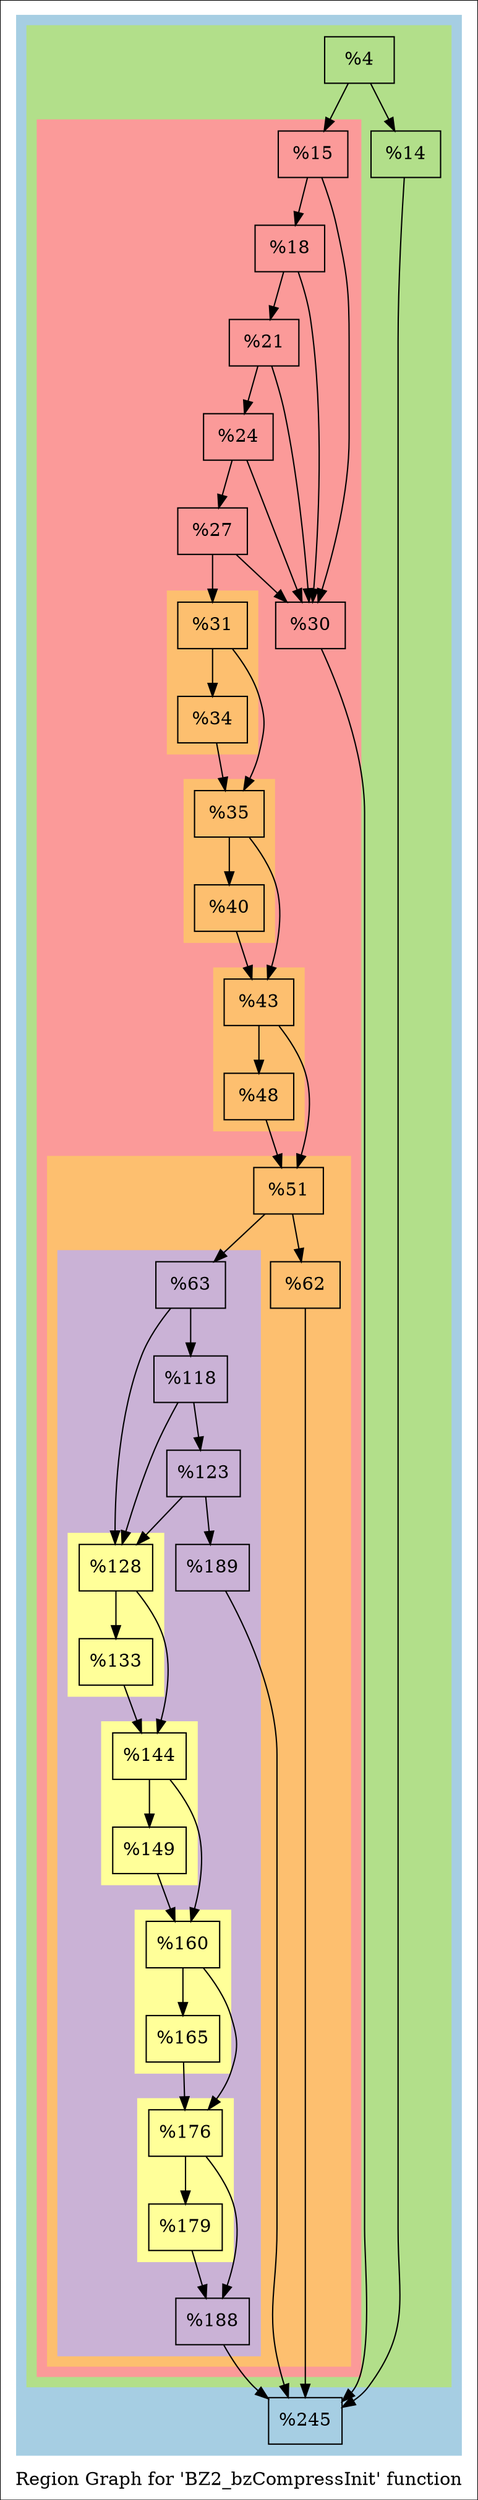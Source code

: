 digraph "Region Graph for 'BZ2_bzCompressInit' function" {
	label="Region Graph for 'BZ2_bzCompressInit' function";

	Node0x1441b60 [shape=record,label="{%4}"];
	Node0x1441b60 -> Node0x111b010;
	Node0x1441b60 -> Node0x1386630;
	Node0x111b010 [shape=record,label="{%15}"];
	Node0x111b010 -> Node0x11f4760;
	Node0x111b010 -> Node0x1446c80;
	Node0x11f4760 [shape=record,label="{%30}"];
	Node0x11f4760 -> Node0x1337a40;
	Node0x1337a40 [shape=record,label="{%245}"];
	Node0x1446c80 [shape=record,label="{%18}"];
	Node0x1446c80 -> Node0x11f4760;
	Node0x1446c80 -> Node0x1449af0;
	Node0x1449af0 [shape=record,label="{%21}"];
	Node0x1449af0 -> Node0x11f4760;
	Node0x1449af0 -> Node0x139cb00;
	Node0x139cb00 [shape=record,label="{%24}"];
	Node0x139cb00 -> Node0x11f4760;
	Node0x139cb00 -> Node0x1340f00;
	Node0x1340f00 [shape=record,label="{%27}"];
	Node0x1340f00 -> Node0x11f4760;
	Node0x1340f00 -> Node0x1104610;
	Node0x1104610 [shape=record,label="{%31}"];
	Node0x1104610 -> Node0x137f7c0;
	Node0x1104610 -> Node0x144a5d0;
	Node0x137f7c0 [shape=record,label="{%34}"];
	Node0x137f7c0 -> Node0x144a5d0;
	Node0x144a5d0 [shape=record,label="{%35}"];
	Node0x144a5d0 -> Node0x1330460;
	Node0x144a5d0 -> Node0x1348ab0;
	Node0x1330460 [shape=record,label="{%40}"];
	Node0x1330460 -> Node0x1348ab0;
	Node0x1348ab0 [shape=record,label="{%43}"];
	Node0x1348ab0 -> Node0x10da1b0;
	Node0x1348ab0 -> Node0x14477e0;
	Node0x10da1b0 [shape=record,label="{%48}"];
	Node0x10da1b0 -> Node0x14477e0;
	Node0x14477e0 [shape=record,label="{%51}"];
	Node0x14477e0 -> Node0x12f1360;
	Node0x14477e0 -> Node0x13f1150;
	Node0x12f1360 [shape=record,label="{%62}"];
	Node0x12f1360 -> Node0x1337a40;
	Node0x13f1150 [shape=record,label="{%63}"];
	Node0x13f1150 -> Node0x144a970;
	Node0x13f1150 -> Node0x1370ac0;
	Node0x144a970 [shape=record,label="{%128}"];
	Node0x144a970 -> Node0x144c780;
	Node0x144a970 -> Node0x12a4a80;
	Node0x144c780 [shape=record,label="{%133}"];
	Node0x144c780 -> Node0x12a4a80;
	Node0x12a4a80 [shape=record,label="{%144}"];
	Node0x12a4a80 -> Node0x137fa60;
	Node0x12a4a80 -> Node0x13cc290;
	Node0x137fa60 [shape=record,label="{%149}"];
	Node0x137fa60 -> Node0x13cc290;
	Node0x13cc290 [shape=record,label="{%160}"];
	Node0x13cc290 -> Node0x143e650;
	Node0x13cc290 -> Node0x13ab6b0;
	Node0x143e650 [shape=record,label="{%165}"];
	Node0x143e650 -> Node0x13ab6b0;
	Node0x13ab6b0 [shape=record,label="{%176}"];
	Node0x13ab6b0 -> Node0x13464a0;
	Node0x13ab6b0 -> Node0x1422ef0;
	Node0x13464a0 [shape=record,label="{%179}"];
	Node0x13464a0 -> Node0x1422ef0;
	Node0x1422ef0 [shape=record,label="{%188}"];
	Node0x1422ef0 -> Node0x1337a40;
	Node0x1370ac0 [shape=record,label="{%118}"];
	Node0x1370ac0 -> Node0x144a970;
	Node0x1370ac0 -> Node0x1438fc0;
	Node0x1438fc0 [shape=record,label="{%123}"];
	Node0x1438fc0 -> Node0x144a970;
	Node0x1438fc0 -> Node0x1447970;
	Node0x1447970 [shape=record,label="{%189}"];
	Node0x1447970 -> Node0x1337a40;
	Node0x1386630 [shape=record,label="{%14}"];
	Node0x1386630 -> Node0x1337a40;
	colorscheme = "paired12"
        subgraph cluster_0x14832d0 {
          label = "";
          style = filled;
          color = 1
          subgraph cluster_0x14565d0 {
            label = "";
            style = filled;
            color = 3
            subgraph cluster_0x1457410 {
              label = "";
              style = filled;
              color = 5
              subgraph cluster_0x1459760 {
                label = "";
                style = filled;
                color = 7
                Node0x1104610;
                Node0x137f7c0;
              }
              subgraph cluster_0x112b290 {
                label = "";
                style = filled;
                color = 7
                Node0x144a5d0;
                Node0x1330460;
              }
              subgraph cluster_0x139f580 {
                label = "";
                style = filled;
                color = 7
                Node0x1348ab0;
                Node0x10da1b0;
              }
              subgraph cluster_0x14ae980 {
                label = "";
                style = filled;
                color = 7
                subgraph cluster_0x1483050 {
                  label = "";
                  style = filled;
                  color = 9
                  subgraph cluster_0x1482fd0 {
                    label = "";
                    style = filled;
                    color = 11
                    Node0x144a970;
                    Node0x144c780;
                  }
                  subgraph cluster_0x14831d0 {
                    label = "";
                    style = filled;
                    color = 11
                    Node0x12a4a80;
                    Node0x137fa60;
                  }
                  subgraph cluster_0x1483250 {
                    label = "";
                    style = filled;
                    color = 11
                    Node0x13cc290;
                    Node0x143e650;
                  }
                  subgraph cluster_0x145b610 {
                    label = "";
                    style = filled;
                    color = 11
                    Node0x13ab6b0;
                    Node0x13464a0;
                  }
                  Node0x13f1150;
                  Node0x1422ef0;
                  Node0x1370ac0;
                  Node0x1438fc0;
                  Node0x1447970;
                }
                Node0x14477e0;
                Node0x12f1360;
              }
              Node0x111b010;
              Node0x11f4760;
              Node0x1446c80;
              Node0x1449af0;
              Node0x139cb00;
              Node0x1340f00;
            }
            Node0x1441b60;
            Node0x1386630;
          }
          Node0x1337a40;
        }
}
